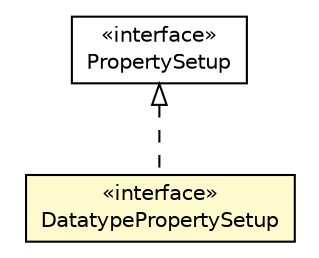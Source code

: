 #!/usr/local/bin/dot
#
# Class diagram 
# Generated by UMLGraph version R5_6-24-gf6e263 (http://www.umlgraph.org/)
#

digraph G {
	edge [fontname="Helvetica",fontsize=10,labelfontname="Helvetica",labelfontsize=10];
	node [fontname="Helvetica",fontsize=10,shape=plaintext];
	nodesep=0.25;
	ranksep=0.5;
	// org.universAAL.middleware.owl.DatatypePropertySetup
	c154877 [label=<<table title="org.universAAL.middleware.owl.DatatypePropertySetup" border="0" cellborder="1" cellspacing="0" cellpadding="2" port="p" bgcolor="lemonChiffon" href="./DatatypePropertySetup.html">
		<tr><td><table border="0" cellspacing="0" cellpadding="1">
<tr><td align="center" balign="center"> &#171;interface&#187; </td></tr>
<tr><td align="center" balign="center"> DatatypePropertySetup </td></tr>
		</table></td></tr>
		</table>>, URL="./DatatypePropertySetup.html", fontname="Helvetica", fontcolor="black", fontsize=10.0];
	// org.universAAL.middleware.rdf.PropertySetup
	c154904 [label=<<table title="org.universAAL.middleware.rdf.PropertySetup" border="0" cellborder="1" cellspacing="0" cellpadding="2" port="p" href="../rdf/PropertySetup.html">
		<tr><td><table border="0" cellspacing="0" cellpadding="1">
<tr><td align="center" balign="center"> &#171;interface&#187; </td></tr>
<tr><td align="center" balign="center"> PropertySetup </td></tr>
		</table></td></tr>
		</table>>, URL="../rdf/PropertySetup.html", fontname="Helvetica", fontcolor="black", fontsize=10.0];
	//org.universAAL.middleware.owl.DatatypePropertySetup implements org.universAAL.middleware.rdf.PropertySetup
	c154904:p -> c154877:p [dir=back,arrowtail=empty,style=dashed];
}

